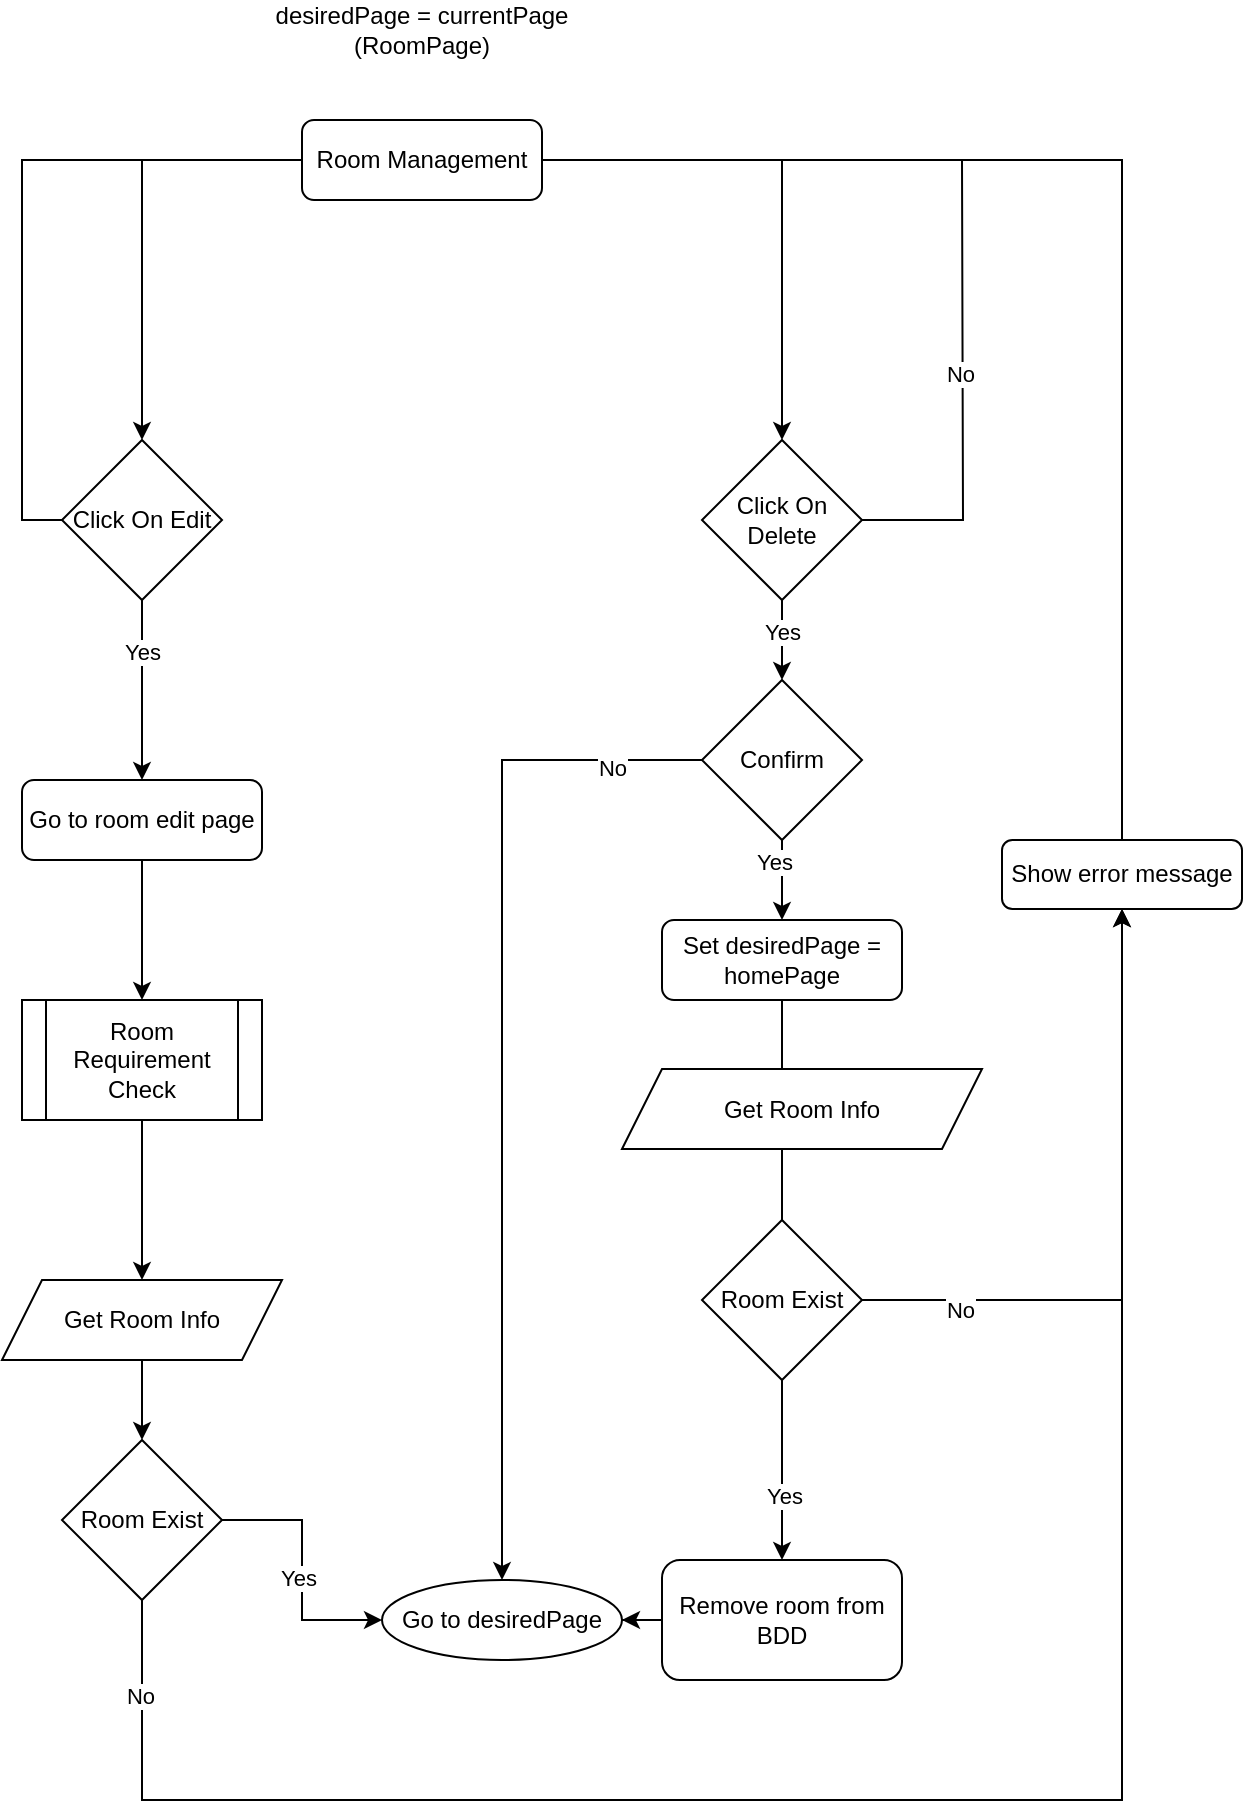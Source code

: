 <mxfile version="27.1.6">
  <diagram id="C5RBs43oDa-KdzZeNtuy" name="Page-1">
    <mxGraphModel dx="1372" dy="812" grid="1" gridSize="10" guides="1" tooltips="1" connect="1" arrows="1" fold="1" page="1" pageScale="1" pageWidth="827" pageHeight="1169" math="0" shadow="0">
      <root>
        <mxCell id="WIyWlLk6GJQsqaUBKTNV-0" />
        <mxCell id="WIyWlLk6GJQsqaUBKTNV-1" parent="WIyWlLk6GJQsqaUBKTNV-0" />
        <mxCell id="NjqapYtcCa1IfUgRWMrE-2" style="edgeStyle=orthogonalEdgeStyle;rounded=0;orthogonalLoop=1;jettySize=auto;html=1;" edge="1" parent="WIyWlLk6GJQsqaUBKTNV-1" source="NjqapYtcCa1IfUgRWMrE-0" target="NjqapYtcCa1IfUgRWMrE-1">
          <mxGeometry relative="1" as="geometry" />
        </mxCell>
        <mxCell id="NjqapYtcCa1IfUgRWMrE-4" style="edgeStyle=orthogonalEdgeStyle;rounded=0;orthogonalLoop=1;jettySize=auto;html=1;" edge="1" parent="WIyWlLk6GJQsqaUBKTNV-1" source="NjqapYtcCa1IfUgRWMrE-0" target="NjqapYtcCa1IfUgRWMrE-3">
          <mxGeometry relative="1" as="geometry" />
        </mxCell>
        <mxCell id="NjqapYtcCa1IfUgRWMrE-0" value="Room Management" style="rounded=1;whiteSpace=wrap;html=1;" vertex="1" parent="WIyWlLk6GJQsqaUBKTNV-1">
          <mxGeometry x="320" y="90" width="120" height="40" as="geometry" />
        </mxCell>
        <mxCell id="NjqapYtcCa1IfUgRWMrE-9" value="" style="edgeStyle=orthogonalEdgeStyle;rounded=0;orthogonalLoop=1;jettySize=auto;html=1;" edge="1" parent="WIyWlLk6GJQsqaUBKTNV-1" source="NjqapYtcCa1IfUgRWMrE-35" target="NjqapYtcCa1IfUgRWMrE-8">
          <mxGeometry relative="1" as="geometry" />
        </mxCell>
        <mxCell id="NjqapYtcCa1IfUgRWMrE-32" style="edgeStyle=orthogonalEdgeStyle;rounded=0;orthogonalLoop=1;jettySize=auto;html=1;exitX=0;exitY=0.5;exitDx=0;exitDy=0;entryX=0;entryY=0.5;entryDx=0;entryDy=0;endArrow=none;startFill=0;" edge="1" parent="WIyWlLk6GJQsqaUBKTNV-1" source="NjqapYtcCa1IfUgRWMrE-1" target="NjqapYtcCa1IfUgRWMrE-0">
          <mxGeometry relative="1" as="geometry">
            <mxPoint x="90" y="80" as="targetPoint" />
          </mxGeometry>
        </mxCell>
        <mxCell id="NjqapYtcCa1IfUgRWMrE-1" value="Click On Edit" style="rhombus;whiteSpace=wrap;html=1;" vertex="1" parent="WIyWlLk6GJQsqaUBKTNV-1">
          <mxGeometry x="200" y="250" width="80" height="80" as="geometry" />
        </mxCell>
        <mxCell id="NjqapYtcCa1IfUgRWMrE-16" value="" style="edgeStyle=orthogonalEdgeStyle;rounded=0;orthogonalLoop=1;jettySize=auto;html=1;" edge="1" parent="WIyWlLk6GJQsqaUBKTNV-1" source="NjqapYtcCa1IfUgRWMrE-3" target="NjqapYtcCa1IfUgRWMrE-5">
          <mxGeometry relative="1" as="geometry" />
        </mxCell>
        <mxCell id="NjqapYtcCa1IfUgRWMrE-17" value="Yes" style="edgeLabel;html=1;align=center;verticalAlign=middle;resizable=0;points=[];" vertex="1" connectable="0" parent="NjqapYtcCa1IfUgRWMrE-16">
          <mxGeometry x="-0.2" relative="1" as="geometry">
            <mxPoint as="offset" />
          </mxGeometry>
        </mxCell>
        <mxCell id="NjqapYtcCa1IfUgRWMrE-28" style="edgeStyle=orthogonalEdgeStyle;rounded=0;orthogonalLoop=1;jettySize=auto;html=1;exitX=1;exitY=0.5;exitDx=0;exitDy=0;endArrow=none;startFill=0;" edge="1" parent="WIyWlLk6GJQsqaUBKTNV-1" source="NjqapYtcCa1IfUgRWMrE-3">
          <mxGeometry relative="1" as="geometry">
            <mxPoint x="650" y="110" as="targetPoint" />
          </mxGeometry>
        </mxCell>
        <mxCell id="NjqapYtcCa1IfUgRWMrE-29" value="No" style="edgeLabel;html=1;align=center;verticalAlign=middle;resizable=0;points=[];" vertex="1" connectable="0" parent="NjqapYtcCa1IfUgRWMrE-28">
          <mxGeometry x="0.072" y="2" relative="1" as="geometry">
            <mxPoint as="offset" />
          </mxGeometry>
        </mxCell>
        <mxCell id="NjqapYtcCa1IfUgRWMrE-3" value="Click On Delete" style="rhombus;whiteSpace=wrap;html=1;" vertex="1" parent="WIyWlLk6GJQsqaUBKTNV-1">
          <mxGeometry x="520" y="250" width="80" height="80" as="geometry" />
        </mxCell>
        <mxCell id="NjqapYtcCa1IfUgRWMrE-11" value="" style="edgeStyle=orthogonalEdgeStyle;rounded=0;orthogonalLoop=1;jettySize=auto;html=1;" edge="1" parent="WIyWlLk6GJQsqaUBKTNV-1" source="NjqapYtcCa1IfUgRWMrE-5" target="NjqapYtcCa1IfUgRWMrE-10">
          <mxGeometry relative="1" as="geometry" />
        </mxCell>
        <mxCell id="NjqapYtcCa1IfUgRWMrE-12" value="Yes" style="edgeLabel;html=1;align=center;verticalAlign=middle;resizable=0;points=[];" vertex="1" connectable="0" parent="NjqapYtcCa1IfUgRWMrE-11">
          <mxGeometry x="-0.45" y="-4" relative="1" as="geometry">
            <mxPoint as="offset" />
          </mxGeometry>
        </mxCell>
        <mxCell id="NjqapYtcCa1IfUgRWMrE-19" style="edgeStyle=orthogonalEdgeStyle;rounded=0;orthogonalLoop=1;jettySize=auto;html=1;" edge="1" parent="WIyWlLk6GJQsqaUBKTNV-1" source="NjqapYtcCa1IfUgRWMrE-5" target="NjqapYtcCa1IfUgRWMrE-6">
          <mxGeometry relative="1" as="geometry" />
        </mxCell>
        <mxCell id="NjqapYtcCa1IfUgRWMrE-20" value="No" style="edgeLabel;html=1;align=center;verticalAlign=middle;resizable=0;points=[];" vertex="1" connectable="0" parent="NjqapYtcCa1IfUgRWMrE-19">
          <mxGeometry x="-0.824" y="4" relative="1" as="geometry">
            <mxPoint as="offset" />
          </mxGeometry>
        </mxCell>
        <mxCell id="NjqapYtcCa1IfUgRWMrE-5" value="Confirm" style="rhombus;whiteSpace=wrap;html=1;" vertex="1" parent="WIyWlLk6GJQsqaUBKTNV-1">
          <mxGeometry x="520" y="370" width="80" height="80" as="geometry" />
        </mxCell>
        <mxCell id="NjqapYtcCa1IfUgRWMrE-6" value="Go to desiredPage" style="ellipse;whiteSpace=wrap;html=1;" vertex="1" parent="WIyWlLk6GJQsqaUBKTNV-1">
          <mxGeometry x="360" y="820" width="120" height="40" as="geometry" />
        </mxCell>
        <mxCell id="NjqapYtcCa1IfUgRWMrE-7" value="desiredPage = currentPage&lt;div&gt;(RoomPage)&lt;/div&gt;" style="text;html=1;align=center;verticalAlign=middle;whiteSpace=wrap;rounded=0;" vertex="1" parent="WIyWlLk6GJQsqaUBKTNV-1">
          <mxGeometry x="305" y="30" width="150" height="30" as="geometry" />
        </mxCell>
        <mxCell id="NjqapYtcCa1IfUgRWMrE-41" style="edgeStyle=orthogonalEdgeStyle;rounded=0;orthogonalLoop=1;jettySize=auto;html=1;" edge="1" parent="WIyWlLk6GJQsqaUBKTNV-1" source="NjqapYtcCa1IfUgRWMrE-8" target="NjqapYtcCa1IfUgRWMrE-39">
          <mxGeometry relative="1" as="geometry" />
        </mxCell>
        <mxCell id="NjqapYtcCa1IfUgRWMrE-8" value="Room Requirement Check" style="shape=process;whiteSpace=wrap;html=1;backgroundOutline=1;" vertex="1" parent="WIyWlLk6GJQsqaUBKTNV-1">
          <mxGeometry x="180" y="530" width="120" height="60" as="geometry" />
        </mxCell>
        <mxCell id="NjqapYtcCa1IfUgRWMrE-15" value="" style="edgeStyle=orthogonalEdgeStyle;rounded=0;orthogonalLoop=1;jettySize=auto;html=1;" edge="1" parent="WIyWlLk6GJQsqaUBKTNV-1" source="NjqapYtcCa1IfUgRWMrE-10" target="NjqapYtcCa1IfUgRWMrE-14">
          <mxGeometry relative="1" as="geometry" />
        </mxCell>
        <mxCell id="NjqapYtcCa1IfUgRWMrE-22" value="Yes" style="edgeLabel;html=1;align=center;verticalAlign=middle;resizable=0;points=[];" vertex="1" connectable="0" parent="NjqapYtcCa1IfUgRWMrE-15">
          <mxGeometry x="0.771" y="1" relative="1" as="geometry">
            <mxPoint as="offset" />
          </mxGeometry>
        </mxCell>
        <mxCell id="NjqapYtcCa1IfUgRWMrE-10" value="Set desiredPage = homePage" style="rounded=1;whiteSpace=wrap;html=1;" vertex="1" parent="WIyWlLk6GJQsqaUBKTNV-1">
          <mxGeometry x="500" y="490" width="120" height="40" as="geometry" />
        </mxCell>
        <mxCell id="NjqapYtcCa1IfUgRWMrE-13" value="Get Room Info" style="shape=parallelogram;perimeter=parallelogramPerimeter;whiteSpace=wrap;html=1;fixedSize=1;" vertex="1" parent="WIyWlLk6GJQsqaUBKTNV-1">
          <mxGeometry x="480" y="564.5" width="180" height="40" as="geometry" />
        </mxCell>
        <mxCell id="NjqapYtcCa1IfUgRWMrE-18" style="edgeStyle=orthogonalEdgeStyle;rounded=0;orthogonalLoop=1;jettySize=auto;html=1;" edge="1" parent="WIyWlLk6GJQsqaUBKTNV-1" source="NjqapYtcCa1IfUgRWMrE-14" target="NjqapYtcCa1IfUgRWMrE-6">
          <mxGeometry relative="1" as="geometry" />
        </mxCell>
        <mxCell id="NjqapYtcCa1IfUgRWMrE-14" value="Remove room from BDD" style="rounded=1;whiteSpace=wrap;html=1;" vertex="1" parent="WIyWlLk6GJQsqaUBKTNV-1">
          <mxGeometry x="500" y="810" width="120" height="60" as="geometry" />
        </mxCell>
        <mxCell id="NjqapYtcCa1IfUgRWMrE-23" style="edgeStyle=orthogonalEdgeStyle;rounded=0;orthogonalLoop=1;jettySize=auto;html=1;exitX=1;exitY=0.5;exitDx=0;exitDy=0;entryX=0.5;entryY=1;entryDx=0;entryDy=0;" edge="1" parent="WIyWlLk6GJQsqaUBKTNV-1" source="NjqapYtcCa1IfUgRWMrE-21" target="NjqapYtcCa1IfUgRWMrE-25">
          <mxGeometry relative="1" as="geometry">
            <mxPoint x="720" y="680" as="targetPoint" />
          </mxGeometry>
        </mxCell>
        <mxCell id="NjqapYtcCa1IfUgRWMrE-27" value="No" style="edgeLabel;html=1;align=center;verticalAlign=middle;resizable=0;points=[];" vertex="1" connectable="0" parent="NjqapYtcCa1IfUgRWMrE-23">
          <mxGeometry x="-0.699" y="-5" relative="1" as="geometry">
            <mxPoint as="offset" />
          </mxGeometry>
        </mxCell>
        <mxCell id="NjqapYtcCa1IfUgRWMrE-21" value="Room Exist" style="rhombus;whiteSpace=wrap;html=1;" vertex="1" parent="WIyWlLk6GJQsqaUBKTNV-1">
          <mxGeometry x="520" y="640" width="80" height="80" as="geometry" />
        </mxCell>
        <mxCell id="NjqapYtcCa1IfUgRWMrE-26" style="edgeStyle=orthogonalEdgeStyle;rounded=0;orthogonalLoop=1;jettySize=auto;html=1;exitX=0.5;exitY=0;exitDx=0;exitDy=0;entryX=1;entryY=0.5;entryDx=0;entryDy=0;endArrow=none;startFill=0;" edge="1" parent="WIyWlLk6GJQsqaUBKTNV-1" source="NjqapYtcCa1IfUgRWMrE-25" target="NjqapYtcCa1IfUgRWMrE-0">
          <mxGeometry relative="1" as="geometry">
            <mxPoint x="730" y="160" as="targetPoint" />
          </mxGeometry>
        </mxCell>
        <mxCell id="NjqapYtcCa1IfUgRWMrE-25" value="Show error message" style="rounded=1;whiteSpace=wrap;html=1;" vertex="1" parent="WIyWlLk6GJQsqaUBKTNV-1">
          <mxGeometry x="670" y="450" width="120" height="34.5" as="geometry" />
        </mxCell>
        <mxCell id="NjqapYtcCa1IfUgRWMrE-33" value="" style="edgeStyle=orthogonalEdgeStyle;rounded=0;orthogonalLoop=1;jettySize=auto;html=1;" edge="1" parent="WIyWlLk6GJQsqaUBKTNV-1" source="NjqapYtcCa1IfUgRWMrE-1" target="NjqapYtcCa1IfUgRWMrE-35">
          <mxGeometry relative="1" as="geometry">
            <mxPoint x="240" y="330" as="sourcePoint" />
            <mxPoint x="240" y="605" as="targetPoint" />
          </mxGeometry>
        </mxCell>
        <mxCell id="NjqapYtcCa1IfUgRWMrE-36" value="Yes" style="edgeLabel;html=1;align=center;verticalAlign=middle;resizable=0;points=[];" vertex="1" connectable="0" parent="NjqapYtcCa1IfUgRWMrE-33">
          <mxGeometry x="-0.545" y="4" relative="1" as="geometry">
            <mxPoint x="-4" y="5" as="offset" />
          </mxGeometry>
        </mxCell>
        <mxCell id="NjqapYtcCa1IfUgRWMrE-35" value="Go to room edit page" style="rounded=1;whiteSpace=wrap;html=1;" vertex="1" parent="WIyWlLk6GJQsqaUBKTNV-1">
          <mxGeometry x="180" y="420" width="120" height="40" as="geometry" />
        </mxCell>
        <mxCell id="NjqapYtcCa1IfUgRWMrE-42" value="" style="edgeStyle=orthogonalEdgeStyle;rounded=0;orthogonalLoop=1;jettySize=auto;html=1;" edge="1" parent="WIyWlLk6GJQsqaUBKTNV-1" source="NjqapYtcCa1IfUgRWMrE-39" target="NjqapYtcCa1IfUgRWMrE-40">
          <mxGeometry relative="1" as="geometry" />
        </mxCell>
        <mxCell id="NjqapYtcCa1IfUgRWMrE-39" value="Get Room Info" style="shape=parallelogram;perimeter=parallelogramPerimeter;whiteSpace=wrap;html=1;fixedSize=1;" vertex="1" parent="WIyWlLk6GJQsqaUBKTNV-1">
          <mxGeometry x="170" y="670" width="140" height="40" as="geometry" />
        </mxCell>
        <mxCell id="NjqapYtcCa1IfUgRWMrE-43" style="edgeStyle=orthogonalEdgeStyle;rounded=0;orthogonalLoop=1;jettySize=auto;html=1;entryX=0;entryY=0.5;entryDx=0;entryDy=0;exitX=1;exitY=0.5;exitDx=0;exitDy=0;" edge="1" parent="WIyWlLk6GJQsqaUBKTNV-1" source="NjqapYtcCa1IfUgRWMrE-40" target="NjqapYtcCa1IfUgRWMrE-6">
          <mxGeometry relative="1" as="geometry" />
        </mxCell>
        <mxCell id="NjqapYtcCa1IfUgRWMrE-44" value="Yes" style="edgeLabel;html=1;align=center;verticalAlign=middle;resizable=0;points=[];" vertex="1" connectable="0" parent="NjqapYtcCa1IfUgRWMrE-43">
          <mxGeometry x="0.061" y="-2" relative="1" as="geometry">
            <mxPoint as="offset" />
          </mxGeometry>
        </mxCell>
        <mxCell id="NjqapYtcCa1IfUgRWMrE-45" style="edgeStyle=orthogonalEdgeStyle;rounded=0;orthogonalLoop=1;jettySize=auto;html=1;entryX=0.5;entryY=1;entryDx=0;entryDy=0;exitX=0.5;exitY=1;exitDx=0;exitDy=0;" edge="1" parent="WIyWlLk6GJQsqaUBKTNV-1" source="NjqapYtcCa1IfUgRWMrE-40" target="NjqapYtcCa1IfUgRWMrE-25">
          <mxGeometry relative="1" as="geometry">
            <Array as="points">
              <mxPoint x="240" y="930" />
              <mxPoint x="730" y="930" />
            </Array>
          </mxGeometry>
        </mxCell>
        <mxCell id="NjqapYtcCa1IfUgRWMrE-46" value="No" style="edgeLabel;html=1;align=center;verticalAlign=middle;resizable=0;points=[];" vertex="1" connectable="0" parent="NjqapYtcCa1IfUgRWMrE-45">
          <mxGeometry x="-0.907" y="-1" relative="1" as="geometry">
            <mxPoint as="offset" />
          </mxGeometry>
        </mxCell>
        <mxCell id="NjqapYtcCa1IfUgRWMrE-40" value="Room Exist" style="rhombus;whiteSpace=wrap;html=1;" vertex="1" parent="WIyWlLk6GJQsqaUBKTNV-1">
          <mxGeometry x="200" y="750" width="80" height="80" as="geometry" />
        </mxCell>
      </root>
    </mxGraphModel>
  </diagram>
</mxfile>

